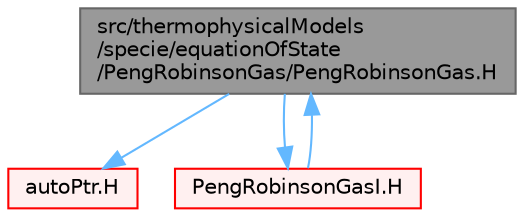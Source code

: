 digraph "src/thermophysicalModels/specie/equationOfState/PengRobinsonGas/PengRobinsonGas.H"
{
 // LATEX_PDF_SIZE
  bgcolor="transparent";
  edge [fontname=Helvetica,fontsize=10,labelfontname=Helvetica,labelfontsize=10];
  node [fontname=Helvetica,fontsize=10,shape=box,height=0.2,width=0.4];
  Node1 [id="Node000001",label="src/thermophysicalModels\l/specie/equationOfState\l/PengRobinsonGas/PengRobinsonGas.H",height=0.2,width=0.4,color="gray40", fillcolor="grey60", style="filled", fontcolor="black",tooltip=" "];
  Node1 -> Node2 [id="edge1_Node000001_Node000002",color="steelblue1",style="solid",tooltip=" "];
  Node2 [id="Node000002",label="autoPtr.H",height=0.2,width=0.4,color="red", fillcolor="#FFF0F0", style="filled",URL="$autoPtr_8H.html",tooltip=" "];
  Node1 -> Node72 [id="edge2_Node000001_Node000072",color="steelblue1",style="solid",tooltip=" "];
  Node72 [id="Node000072",label="PengRobinsonGasI.H",height=0.2,width=0.4,color="red", fillcolor="#FFF0F0", style="filled",URL="$PengRobinsonGasI_8H.html",tooltip=" "];
  Node72 -> Node1 [id="edge3_Node000072_Node000001",color="steelblue1",style="solid",tooltip=" "];
}
